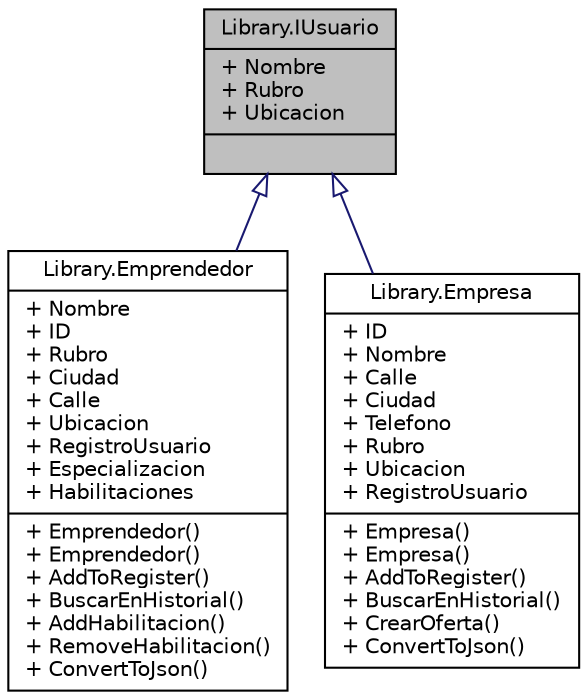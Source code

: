 digraph "Library.IUsuario"
{
 // INTERACTIVE_SVG=YES
 // LATEX_PDF_SIZE
  edge [fontname="Helvetica",fontsize="10",labelfontname="Helvetica",labelfontsize="10"];
  node [fontname="Helvetica",fontsize="10",shape=record];
  Node1 [label="{Library.IUsuario\n|+ Nombre\l+ Rubro\l+ Ubicacion\l|}",height=0.2,width=0.4,color="black", fillcolor="grey75", style="filled", fontcolor="black",tooltip="Public Interface con la firma de los metodos que debe poseer un Usuario. Se utilizo una interface pue..."];
  Node1 -> Node2 [dir="back",color="midnightblue",fontsize="10",style="solid",arrowtail="onormal",fontname="Helvetica"];
  Node2 [label="{Library.Emprendedor\n|+ Nombre\l+ ID\l+ Rubro\l+ Ciudad\l+ Calle\l+ Ubicacion\l+ RegistroUsuario\l+ Especializacion\l+ Habilitaciones\l|+ Emprendedor()\l+ Emprendedor()\l+ AddToRegister()\l+ BuscarEnHistorial()\l+ AddHabilitacion()\l+ RemoveHabilitacion()\l+ ConvertToJson()\l}",height=0.2,width=0.4,color="black", fillcolor="white", style="filled",URL="$classLibrary_1_1Emprendedor.html",tooltip="Esta clase representa un Emprendedor. Patrones y principios utilizados: EXPERT, porque el emprendedor..."];
  Node1 -> Node3 [dir="back",color="midnightblue",fontsize="10",style="solid",arrowtail="onormal",fontname="Helvetica"];
  Node3 [label="{Library.Empresa\n|+ ID\l+ Nombre\l+ Calle\l+ Ciudad\l+ Telefono\l+ Rubro\l+ Ubicacion\l+ RegistroUsuario\l|+ Empresa()\l+ Empresa()\l+ AddToRegister()\l+ BuscarEnHistorial()\l+ CrearOferta()\l+ ConvertToJson()\l}",height=0.2,width=0.4,color="black", fillcolor="white", style="filled",URL="$classLibrary_1_1Empresa.html",tooltip="Clase que representa una Empresa. Patrones y principios utilizados: EXPERT, porque conoce toda la inf..."];
}
